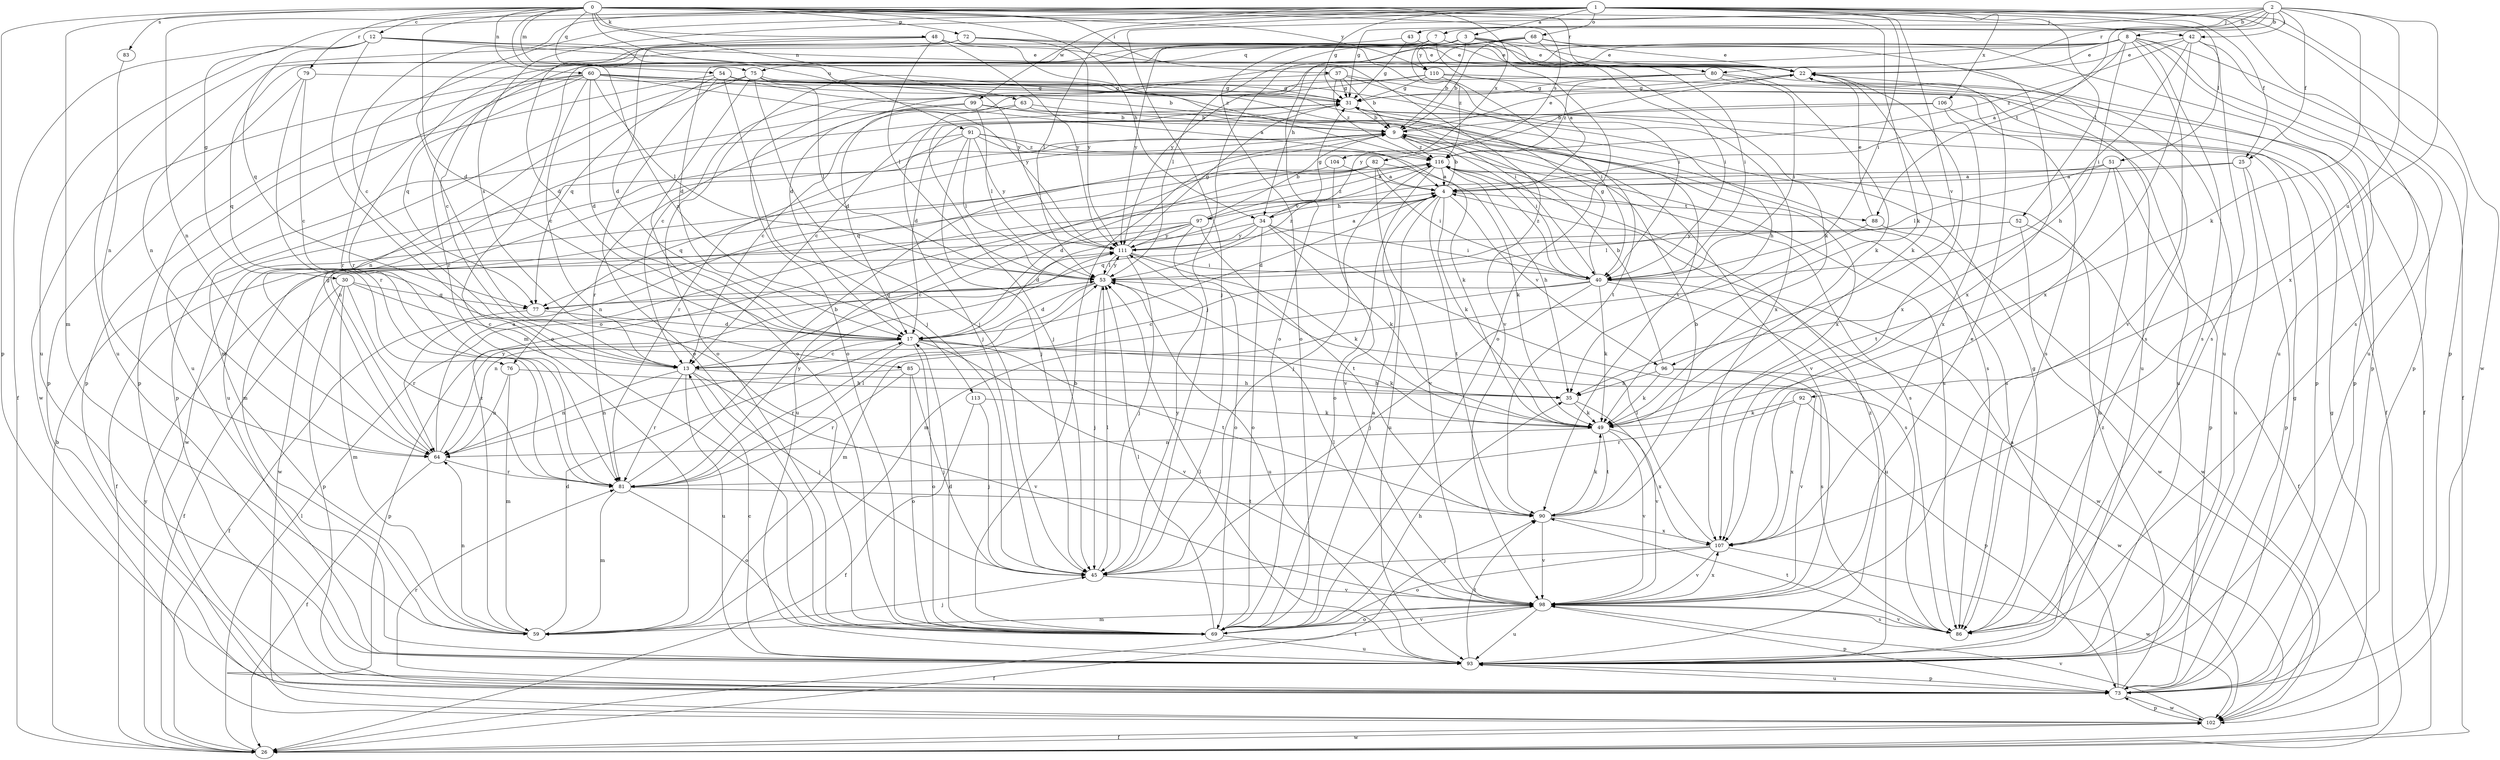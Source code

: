 strict digraph  {
0;
1;
2;
3;
4;
7;
8;
9;
12;
13;
17;
22;
25;
26;
30;
31;
34;
35;
37;
40;
42;
43;
45;
48;
49;
51;
52;
53;
54;
59;
60;
63;
64;
68;
69;
72;
73;
75;
76;
77;
79;
80;
81;
82;
83;
85;
86;
88;
90;
91;
92;
93;
96;
97;
98;
99;
102;
104;
106;
107;
110;
111;
113;
116;
0 -> 12  [label=c];
0 -> 17  [label=d];
0 -> 34  [label=h];
0 -> 37  [label=i];
0 -> 42  [label=j];
0 -> 48  [label=k];
0 -> 49  [label=k];
0 -> 54  [label=m];
0 -> 59  [label=m];
0 -> 60  [label=n];
0 -> 63  [label=n];
0 -> 72  [label=p];
0 -> 73  [label=p];
0 -> 75  [label=q];
0 -> 79  [label=r];
0 -> 80  [label=r];
0 -> 82  [label=s];
0 -> 83  [label=s];
0 -> 91  [label=u];
0 -> 104  [label=x];
0 -> 110  [label=y];
0 -> 113  [label=z];
1 -> 3  [label=a];
1 -> 13  [label=c];
1 -> 25  [label=f];
1 -> 30  [label=g];
1 -> 31  [label=g];
1 -> 40  [label=i];
1 -> 51  [label=l];
1 -> 52  [label=l];
1 -> 53  [label=l];
1 -> 64  [label=n];
1 -> 68  [label=o];
1 -> 69  [label=o];
1 -> 73  [label=p];
1 -> 85  [label=s];
1 -> 86  [label=s];
1 -> 96  [label=v];
1 -> 99  [label=w];
1 -> 102  [label=w];
1 -> 106  [label=x];
2 -> 7  [label=b];
2 -> 8  [label=b];
2 -> 25  [label=f];
2 -> 31  [label=g];
2 -> 42  [label=j];
2 -> 43  [label=j];
2 -> 45  [label=j];
2 -> 49  [label=k];
2 -> 80  [label=r];
2 -> 88  [label=t];
2 -> 92  [label=u];
2 -> 107  [label=x];
3 -> 9  [label=b];
3 -> 17  [label=d];
3 -> 22  [label=e];
3 -> 40  [label=i];
3 -> 49  [label=k];
3 -> 59  [label=m];
3 -> 69  [label=o];
3 -> 75  [label=q];
3 -> 93  [label=u];
3 -> 110  [label=y];
4 -> 9  [label=b];
4 -> 17  [label=d];
4 -> 34  [label=h];
4 -> 49  [label=k];
4 -> 88  [label=t];
4 -> 90  [label=t];
4 -> 93  [label=u];
4 -> 96  [label=v];
4 -> 97  [label=v];
7 -> 4  [label=a];
7 -> 22  [label=e];
7 -> 69  [label=o];
7 -> 76  [label=q];
7 -> 81  [label=r];
7 -> 111  [label=y];
7 -> 116  [label=z];
8 -> 4  [label=a];
8 -> 17  [label=d];
8 -> 22  [label=e];
8 -> 26  [label=f];
8 -> 34  [label=h];
8 -> 35  [label=h];
8 -> 73  [label=p];
8 -> 81  [label=r];
8 -> 86  [label=s];
8 -> 93  [label=u];
8 -> 98  [label=v];
8 -> 111  [label=y];
9 -> 22  [label=e];
9 -> 40  [label=i];
9 -> 64  [label=n];
9 -> 76  [label=q];
9 -> 86  [label=s];
9 -> 98  [label=v];
9 -> 116  [label=z];
12 -> 22  [label=e];
12 -> 26  [label=f];
12 -> 69  [label=o];
12 -> 77  [label=q];
12 -> 86  [label=s];
12 -> 93  [label=u];
12 -> 111  [label=y];
13 -> 35  [label=h];
13 -> 45  [label=j];
13 -> 64  [label=n];
13 -> 81  [label=r];
13 -> 93  [label=u];
13 -> 98  [label=v];
17 -> 13  [label=c];
17 -> 49  [label=k];
17 -> 69  [label=o];
17 -> 73  [label=p];
17 -> 81  [label=r];
17 -> 86  [label=s];
17 -> 90  [label=t];
17 -> 98  [label=v];
22 -> 31  [label=g];
22 -> 49  [label=k];
22 -> 73  [label=p];
22 -> 93  [label=u];
22 -> 107  [label=x];
22 -> 111  [label=y];
25 -> 4  [label=a];
25 -> 73  [label=p];
25 -> 77  [label=q];
25 -> 93  [label=u];
26 -> 9  [label=b];
26 -> 53  [label=l];
26 -> 90  [label=t];
26 -> 102  [label=w];
26 -> 111  [label=y];
30 -> 13  [label=c];
30 -> 26  [label=f];
30 -> 59  [label=m];
30 -> 73  [label=p];
30 -> 77  [label=q];
30 -> 81  [label=r];
31 -> 9  [label=b];
31 -> 13  [label=c];
31 -> 45  [label=j];
34 -> 26  [label=f];
34 -> 31  [label=g];
34 -> 40  [label=i];
34 -> 49  [label=k];
34 -> 69  [label=o];
34 -> 77  [label=q];
34 -> 86  [label=s];
34 -> 111  [label=y];
35 -> 49  [label=k];
35 -> 98  [label=v];
37 -> 9  [label=b];
37 -> 31  [label=g];
37 -> 35  [label=h];
37 -> 69  [label=o];
37 -> 86  [label=s];
37 -> 116  [label=z];
40 -> 13  [label=c];
40 -> 31  [label=g];
40 -> 45  [label=j];
40 -> 49  [label=k];
40 -> 59  [label=m];
40 -> 93  [label=u];
40 -> 102  [label=w];
40 -> 116  [label=z];
42 -> 22  [label=e];
42 -> 40  [label=i];
42 -> 86  [label=s];
42 -> 93  [label=u];
42 -> 107  [label=x];
42 -> 116  [label=z];
43 -> 22  [label=e];
43 -> 31  [label=g];
43 -> 81  [label=r];
45 -> 53  [label=l];
45 -> 98  [label=v];
45 -> 111  [label=y];
48 -> 17  [label=d];
48 -> 22  [label=e];
48 -> 53  [label=l];
48 -> 93  [label=u];
48 -> 98  [label=v];
48 -> 111  [label=y];
48 -> 116  [label=z];
49 -> 64  [label=n];
49 -> 90  [label=t];
49 -> 98  [label=v];
49 -> 107  [label=x];
51 -> 4  [label=a];
51 -> 53  [label=l];
51 -> 73  [label=p];
51 -> 90  [label=t];
51 -> 93  [label=u];
52 -> 26  [label=f];
52 -> 53  [label=l];
52 -> 102  [label=w];
52 -> 111  [label=y];
53 -> 17  [label=d];
53 -> 45  [label=j];
53 -> 64  [label=n];
53 -> 77  [label=q];
53 -> 93  [label=u];
53 -> 111  [label=y];
53 -> 116  [label=z];
54 -> 4  [label=a];
54 -> 31  [label=g];
54 -> 45  [label=j];
54 -> 69  [label=o];
54 -> 73  [label=p];
54 -> 77  [label=q];
54 -> 90  [label=t];
59 -> 17  [label=d];
59 -> 45  [label=j];
59 -> 64  [label=n];
59 -> 116  [label=z];
60 -> 9  [label=b];
60 -> 13  [label=c];
60 -> 17  [label=d];
60 -> 31  [label=g];
60 -> 40  [label=i];
60 -> 53  [label=l];
60 -> 73  [label=p];
60 -> 77  [label=q];
60 -> 90  [label=t];
60 -> 93  [label=u];
60 -> 102  [label=w];
60 -> 111  [label=y];
63 -> 9  [label=b];
63 -> 13  [label=c];
63 -> 45  [label=j];
63 -> 86  [label=s];
64 -> 4  [label=a];
64 -> 26  [label=f];
64 -> 31  [label=g];
64 -> 81  [label=r];
64 -> 111  [label=y];
68 -> 9  [label=b];
68 -> 22  [label=e];
68 -> 40  [label=i];
68 -> 45  [label=j];
68 -> 53  [label=l];
68 -> 69  [label=o];
68 -> 73  [label=p];
69 -> 4  [label=a];
69 -> 9  [label=b];
69 -> 17  [label=d];
69 -> 35  [label=h];
69 -> 53  [label=l];
69 -> 93  [label=u];
69 -> 98  [label=v];
72 -> 13  [label=c];
72 -> 17  [label=d];
72 -> 22  [label=e];
72 -> 40  [label=i];
72 -> 64  [label=n];
72 -> 107  [label=x];
72 -> 111  [label=y];
73 -> 4  [label=a];
73 -> 31  [label=g];
73 -> 81  [label=r];
73 -> 93  [label=u];
73 -> 102  [label=w];
73 -> 116  [label=z];
75 -> 31  [label=g];
75 -> 45  [label=j];
75 -> 53  [label=l];
75 -> 59  [label=m];
75 -> 64  [label=n];
75 -> 69  [label=o];
75 -> 107  [label=x];
76 -> 35  [label=h];
76 -> 59  [label=m];
76 -> 64  [label=n];
77 -> 17  [label=d];
77 -> 26  [label=f];
79 -> 13  [label=c];
79 -> 31  [label=g];
79 -> 73  [label=p];
79 -> 81  [label=r];
80 -> 13  [label=c];
80 -> 26  [label=f];
80 -> 31  [label=g];
80 -> 40  [label=i];
80 -> 49  [label=k];
80 -> 116  [label=z];
81 -> 9  [label=b];
81 -> 53  [label=l];
81 -> 59  [label=m];
81 -> 69  [label=o];
81 -> 90  [label=t];
81 -> 111  [label=y];
82 -> 4  [label=a];
82 -> 17  [label=d];
82 -> 40  [label=i];
82 -> 49  [label=k];
82 -> 93  [label=u];
82 -> 98  [label=v];
82 -> 102  [label=w];
83 -> 64  [label=n];
85 -> 35  [label=h];
85 -> 45  [label=j];
85 -> 64  [label=n];
85 -> 69  [label=o];
85 -> 81  [label=r];
86 -> 31  [label=g];
86 -> 90  [label=t];
86 -> 98  [label=v];
88 -> 22  [label=e];
88 -> 59  [label=m];
88 -> 102  [label=w];
90 -> 9  [label=b];
90 -> 49  [label=k];
90 -> 98  [label=v];
90 -> 107  [label=x];
91 -> 45  [label=j];
91 -> 49  [label=k];
91 -> 53  [label=l];
91 -> 81  [label=r];
91 -> 86  [label=s];
91 -> 93  [label=u];
91 -> 111  [label=y];
91 -> 116  [label=z];
92 -> 49  [label=k];
92 -> 73  [label=p];
92 -> 81  [label=r];
92 -> 107  [label=x];
93 -> 13  [label=c];
93 -> 53  [label=l];
93 -> 73  [label=p];
93 -> 90  [label=t];
93 -> 116  [label=z];
96 -> 9  [label=b];
96 -> 35  [label=h];
96 -> 49  [label=k];
96 -> 98  [label=v];
96 -> 102  [label=w];
97 -> 9  [label=b];
97 -> 13  [label=c];
97 -> 17  [label=d];
97 -> 69  [label=o];
97 -> 90  [label=t];
97 -> 102  [label=w];
97 -> 111  [label=y];
97 -> 116  [label=z];
98 -> 22  [label=e];
98 -> 26  [label=f];
98 -> 53  [label=l];
98 -> 59  [label=m];
98 -> 69  [label=o];
98 -> 73  [label=p];
98 -> 86  [label=s];
98 -> 93  [label=u];
98 -> 107  [label=x];
99 -> 9  [label=b];
99 -> 53  [label=l];
99 -> 73  [label=p];
99 -> 81  [label=r];
99 -> 107  [label=x];
102 -> 26  [label=f];
102 -> 31  [label=g];
102 -> 73  [label=p];
102 -> 98  [label=v];
104 -> 4  [label=a];
104 -> 59  [label=m];
104 -> 98  [label=v];
106 -> 9  [label=b];
106 -> 17  [label=d];
106 -> 93  [label=u];
106 -> 107  [label=x];
107 -> 45  [label=j];
107 -> 53  [label=l];
107 -> 69  [label=o];
107 -> 98  [label=v];
107 -> 102  [label=w];
110 -> 17  [label=d];
110 -> 26  [label=f];
110 -> 31  [label=g];
110 -> 40  [label=i];
110 -> 69  [label=o];
110 -> 73  [label=p];
111 -> 4  [label=a];
111 -> 31  [label=g];
111 -> 40  [label=i];
111 -> 45  [label=j];
111 -> 49  [label=k];
111 -> 53  [label=l];
113 -> 26  [label=f];
113 -> 45  [label=j];
113 -> 49  [label=k];
116 -> 4  [label=a];
116 -> 35  [label=h];
116 -> 45  [label=j];
116 -> 64  [label=n];
116 -> 69  [label=o];
116 -> 86  [label=s];
}
